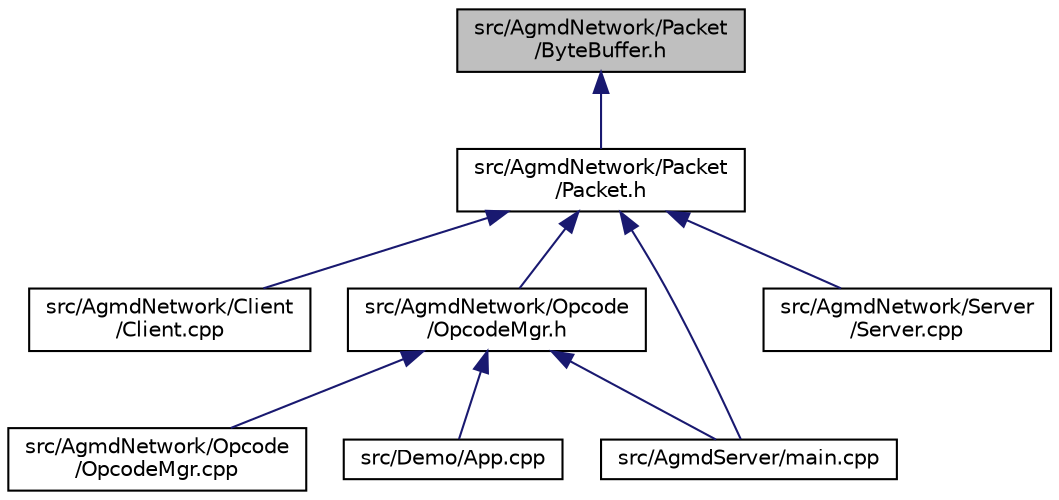 digraph "src/AgmdNetwork/Packet/ByteBuffer.h"
{
  edge [fontname="Helvetica",fontsize="10",labelfontname="Helvetica",labelfontsize="10"];
  node [fontname="Helvetica",fontsize="10",shape=record];
  Node1 [label="src/AgmdNetwork/Packet\l/ByteBuffer.h",height=0.2,width=0.4,color="black", fillcolor="grey75", style="filled" fontcolor="black"];
  Node1 -> Node2 [dir="back",color="midnightblue",fontsize="10",style="solid"];
  Node2 [label="src/AgmdNetwork/Packet\l/Packet.h",height=0.2,width=0.4,color="black", fillcolor="white", style="filled",URL="$_packet_8h.html"];
  Node2 -> Node3 [dir="back",color="midnightblue",fontsize="10",style="solid"];
  Node3 [label="src/AgmdNetwork/Client\l/Client.cpp",height=0.2,width=0.4,color="black", fillcolor="white", style="filled",URL="$_client_8cpp.html"];
  Node2 -> Node4 [dir="back",color="midnightblue",fontsize="10",style="solid"];
  Node4 [label="src/AgmdNetwork/Opcode\l/OpcodeMgr.h",height=0.2,width=0.4,color="black", fillcolor="white", style="filled",URL="$_opcode_mgr_8h.html"];
  Node4 -> Node5 [dir="back",color="midnightblue",fontsize="10",style="solid"];
  Node5 [label="src/AgmdNetwork/Opcode\l/OpcodeMgr.cpp",height=0.2,width=0.4,color="black", fillcolor="white", style="filled",URL="$_opcode_mgr_8cpp.html"];
  Node4 -> Node6 [dir="back",color="midnightblue",fontsize="10",style="solid"];
  Node6 [label="src/AgmdServer/main.cpp",height=0.2,width=0.4,color="black", fillcolor="white", style="filled",URL="$_agmd_server_2main_8cpp.html"];
  Node4 -> Node7 [dir="back",color="midnightblue",fontsize="10",style="solid"];
  Node7 [label="src/Demo/App.cpp",height=0.2,width=0.4,color="black", fillcolor="white", style="filled",URL="$_demo_2_app_8cpp.html"];
  Node2 -> Node8 [dir="back",color="midnightblue",fontsize="10",style="solid"];
  Node8 [label="src/AgmdNetwork/Server\l/Server.cpp",height=0.2,width=0.4,color="black", fillcolor="white", style="filled",URL="$_server_8cpp.html"];
  Node2 -> Node6 [dir="back",color="midnightblue",fontsize="10",style="solid"];
}
